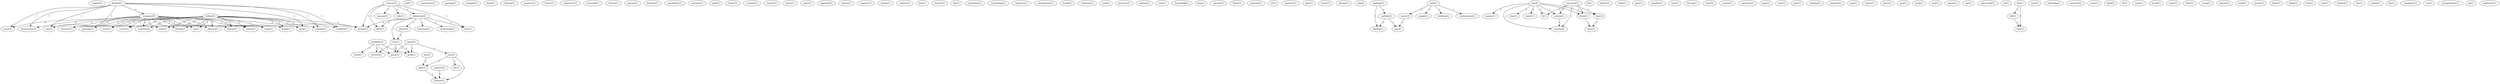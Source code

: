 digraph G {
  coolant [ label="coolant(1)" ];
  defined [ label="defined(1)" ];
  number [ label="number(1)" ];
  cropland [ label="cropland(1)" ];
  weapon [ label="weapon(10)" ];
  destruction [ label="destruction(3)" ];
  resevoir [ label="resevoir(1)" ];
  mass [ label="mass(3)" ];
  area [ label="area(1)" ];
  city [ label="city(1)" ];
  pet [ label="pet(1)" ];
  instrument [ label="instrument(1)" ];
  define [ label="define(3)" ];
  vector [ label="vector(1)" ];
  disease [ label="disease(1)" ];
  quantity [ label="quantity(1)" ];
  state [ label="state(1)" ];
  start [ label="start(1)" ];
  isn [ label="isn(1)" ];
  fission [ label="fission(2)" ];
  comes [ label="comes(2)" ];
  cause [ label="cause(1)" ];
  death [ label="death(1)" ];
  majority [ label="majority(2)" ];
  fusion [ label="fusion(2)" ];
  energy [ label="energy(3)" ];
  problem [ label="problem(2)" ];
  good [ label="good(1)" ];
  write [ label="write(1)" ];
  point [ label="point(1)" ];
  pretext [ label="pretext(1)" ];
  gassing [ label="gassing(1)" ];
  example [ label="example(1)" ];
  show [ label="show(1)" ];
  calhoun [ label="calhoun(1)" ];
  produce [ label="produce(1)" ];
  future [ label="future(1)" ];
  substance [ label="substance(1)" ];
  research [ label="research(1)" ];
  chance [ label="chance(1)" ];
  reactor [ label="reactor(2)" ];
  definition [ label="definition(4)" ];
  assume [ label="assume(1)" ];
  note [ label="note(1)" ];
  fails [ label="fails(1)" ];
  side [ label="side(1)" ];
  person [ label="person(1)" ];
  breeder [ label="breeder(1)" ];
  abuse [ label="abuse(2)" ];
  releasing [ label="releasing(1)" ];
  law [ label="law(7)" ];
  rattlesnake [ label="rattlesnake(1)" ];
  possibility [ label="possibility(1)" ];
  envision [ label="envision(1)" ];
  road [ label="road(2)" ];
  clause [ label="clause(1)" ];
  country [ label="country(1)" ];
  usenet [ label="usenet(1)" ];
  nerve [ label="nerve(1)" ];
  input [ label="input(1)" ];
  depends [ label="depends(1)" ];
  nature [ label="nature(1)" ];
  support [ label="support(1)" ];
  omaha [ label="omaha(1)" ];
  subject [ label="subject(1)" ];
  hint [ label="hint(1)" ];
  station [ label="station(1)" ];
  tko [ label="tko(1)" ];
  aceteylne [ label="aceteylne(1)" ];
  something [ label="something(1)" ];
  cigarette [ label="cigarette(1)" ];
  amendment [ label="amendment(1)" ];
  heard [ label="heard(1)" ];
  criterion [ label="criterion(1)" ];
  read [ label="read(1)" ];
  practice [ label="practice(1)" ];
  sodium [ label="sodium(1)" ];
  care [ label="care(1)" ];
  household [ label="household(1)" ];
  hay [ label="hay(1)" ];
  calcium [ label="calcium(1)" ];
  flame [ label="flame(1)" ];
  basis [ label="basis(2)" ];
  see [ label="see(3)" ];
  purpose [ label="purpose(1)" ];
  vtt [ label="vtt(1)" ];
  mention [ label="mention(1)" ];
  give [ label="give(1)" ];
  insert [ label="insert(1)" ];
  design [ label="design(1)" ];
  edu [ label="edu(4)" ];
  welding [ label="welding(2)" ];
  carbide [ label="carbide(2)" ];
  fishing [ label="fishing(1)" ];
  dan [ label="dan(4)" ];
  exnet [ label="exnet(1)" ];
  means [ label="means(1)" ];
  ban [ label="ban(1)" ];
  line [ label="line(3)" ];
  fi [ label="fi(1)" ];
  draw [ label="draw(2)" ];
  writes [ label="writes(2)" ];
  iastate [ label="iastate(4)" ];
  ft [ label="ft(1)" ];
  militia [ label="militia(1)" ];
  toilet [ label="toilet(1)" ];
  post [ label="post(1)" ];
  standby [ label="standby(1)" ];
  toss [ label="toss(1)" ];
  foxvog [ label="foxvog(1)" ];
  virus [ label="virus(1)" ];
  stands [ label="stands(1)" ];
  operator [ label="operator(1)" ];
  gets [ label="gets(1)" ];
  vote [ label="vote(1)" ];
  part [ label="part(1)" ];
  reading [ label="reading(1)" ];
  sneezed [ label="sneezed(1)" ];
  epa [ label="epa(1)" ];
  meets [ label="meets(1)" ];
  leave [ label="leave(1)" ];
  won [ label="won(1)" ];
  work [ label="work(1)" ];
  rock [ label="rock(1)" ];
  sorenson [ label="sorenson(3)" ];
  steam [ label="steam(1)" ];
  use [ label="use(1)" ];
  well [ label="well(1)" ];
  drinking [ label="drinking(1)" ];
  contaminate [ label="contaminate(1)" ];
  water [ label="water(3)" ];
  supply [ label="supply(1)" ];
  advocated [ label="advocated(1)" ];
  time [ label="time(1)" ];
  rid [ label="rid(1)" ];
  fits [ label="fits(1)" ];
  bill [ label="bill(2)" ];
  way [ label="way(1)" ];
  seat [ label="seat(1)" ];
  nebraska [ label="nebraska(1)" ];
  mustard [ label="mustard(1)" ];
  gas [ label="gas(4)" ];
  meet [ label="meet(1)" ];
  field [ label="field(2)" ];
  fit [ label="fit(1)" ];
  nope [ label="nope(1)" ];
  recall [ label="recall(1)" ];
  mary [ label="mary(1)" ];
  blow [ label="blow(1)" ];
  scrap [ label="scrap(1)" ];
  manure [ label="manure(2)" ];
  farmer [ label="farmer(1)" ];
  lawyer [ label="lawyer(1)" ];
  mind [ label="mind(1)" ];
  prism [ label="prism(1)" ];
  hope [ label="hope(1)" ];
  silage [ label="silage(1)" ];
  fuel [ label="fuel(1)" ];
  iron [ label="iron(1)" ];
  needed [ label="needed(1)" ];
  usa [ label="usa(2)" ];
  pile [ label="pile(3)" ];
  list [ label="list(1)" ];
  cooled [ label="cooled(1)" ];
  hiv [ label="hiv(1)" ];
  weaponry [ label="weaponry(1)" ];
  lot [ label="lot(1)" ];
  nut [ label="nut(1)" ];
  extrapolation [ label="extrapolation(1)" ];
  pit [ label="pit(1)" ];
  explosion [ label="explosion(1)" ];
  defined -> number [ label="1" ];
  defined -> cropland [ label="1" ];
  defined -> weapon [ label="1" ];
  defined -> destruction [ label="1" ];
  defined -> resevoir [ label="1" ];
  defined -> mass [ label="1" ];
  defined -> area [ label="1" ];
  defined -> city [ label="1" ];
  define -> number [ label="1" ];
  define -> cropland [ label="1" ];
  define -> vector [ label="1" ];
  define -> disease [ label="1" ];
  define -> quantity [ label="1" ];
  define -> state [ label="1" ];
  define -> start [ label="1" ];
  define -> isn [ label="1" ];
  define -> resevoir [ label="1" ];
  define -> fission [ label="1" ];
  define -> comes [ label="1" ];
  define -> area [ label="1" ];
  define -> cause [ label="1" ];
  define -> death [ label="1" ];
  define -> majority [ label="1" ];
  define -> city [ label="1" ];
  define -> fusion [ label="1" ];
  define -> energy [ label="1" ];
  problem -> good [ label="1" ];
  problem -> write [ label="1" ];
  problem -> point [ label="1" ];
  problem -> pretext [ label="1" ];
  reactor -> definition [ label="1" ];
  reactor -> assume [ label="1" ];
  reactor -> note [ label="1" ];
  reactor -> fails [ label="1" ];
  reactor -> energy [ label="1" ];
  reactor -> side [ label="1" ];
  definition -> abuse [ label="1" ];
  definition -> releasing [ label="1" ];
  definition -> law [ label="1" ];
  definition -> note [ label="1" ];
  definition -> rattlesnake [ label="1" ];
  definition -> fails [ label="1" ];
  definition -> energy [ label="1" ];
  abuse -> law [ label="1" ];
  weapon -> vector [ label="1" ];
  weapon -> disease [ label="1" ];
  weapon -> quantity [ label="1" ];
  weapon -> state [ label="1" ];
  weapon -> start [ label="1" ];
  weapon -> destruction [ label="2" ];
  weapon -> isn [ label="1" ];
  weapon -> resevoir [ label="1" ];
  weapon -> mass [ label="2" ];
  weapon -> fission [ label="2" ];
  weapon -> comes [ label="2" ];
  weapon -> area [ label="1" ];
  weapon -> cause [ label="1" ];
  weapon -> death [ label="1" ];
  weapon -> majority [ label="2" ];
  weapon -> city [ label="1" ];
  weapon -> fusion [ label="2" ];
  weapon -> energy [ label="2" ];
  law -> good [ label="2" ];
  law -> point [ label="2" ];
  law -> pretext [ label="1" ];
  basis -> good [ label="1" ];
  basis -> point [ label="1" ];
  basis -> see [ label="1" ];
  welding -> carbide [ label="1" ];
  welding -> fishing [ label="1" ];
  dan -> exnet [ label="2" ];
  dan -> means [ label="1" ];
  dan -> ban [ label="1" ];
  dan -> line [ label="1" ];
  dan -> fi [ label="1" ];
  dan -> draw [ label="1" ];
  dan -> writes [ label="1" ];
  dan -> iastate [ label="2" ];
  sorenson -> line [ label="1" ];
  sorenson -> fi [ label="1" ];
  sorenson -> draw [ label="1" ];
  sorenson -> writes [ label="1" ];
  sorenson -> iastate [ label="1" ];
  well -> drinking [ label="1" ];
  well -> contaminate [ label="1" ];
  well -> water [ label="1" ];
  well -> supply [ label="1" ];
  line -> time [ label="1" ];
  fits -> bill [ label="1" ];
  fits -> way [ label="1" ];
  water -> gas [ label="1" ];
  draw -> time [ label="1" ];
  bill -> way [ label="1" ];
  carbide -> gas [ label="1" ];
  carbide -> fishing [ label="1" ];
  manure -> farmer [ label="1" ];
  writes -> iastate [ label="1" ];
  usa -> pile [ label="1" ];
  see -> pile [ label="1" ];
  see -> lot [ label="1" ];
  see -> farmer [ label="1" ];
  pile -> farmer [ label="1" ];
}
